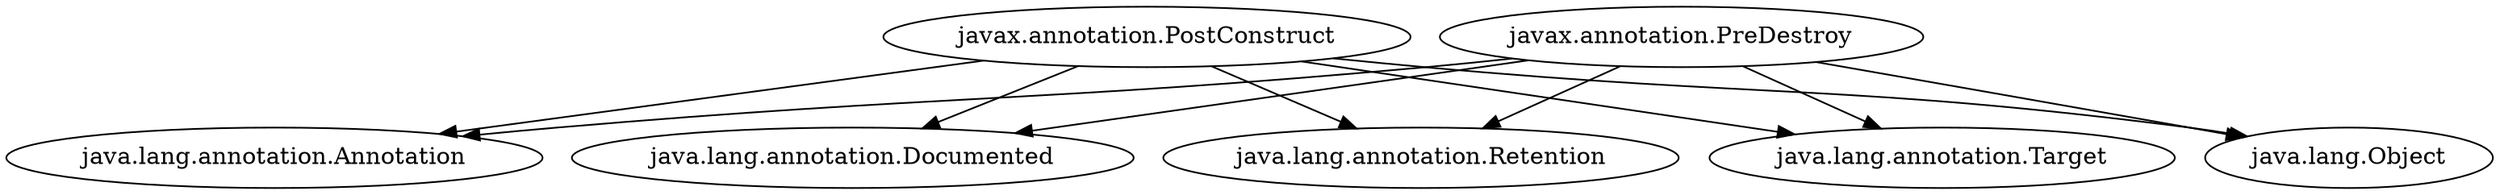 digraph "geronimo-annotation_1.0_spec-1.1.1.jar" {
    // Path: C:\Users\CHENLU~1\AppData\Local\Temp\VIA\201808200848028274\cp\geronimo-annotation_1.0_spec-1.1.1.jar
   "javax.annotation.PostConstruct"                   -> "java.lang.Object";
   "javax.annotation.PostConstruct"                   -> "java.lang.annotation.Annotation";
   "javax.annotation.PostConstruct"                   -> "java.lang.annotation.Documented";
   "javax.annotation.PostConstruct"                   -> "java.lang.annotation.Retention";
   "javax.annotation.PostConstruct"                   -> "java.lang.annotation.Target";
   "javax.annotation.PreDestroy"                      -> "java.lang.Object";
   "javax.annotation.PreDestroy"                      -> "java.lang.annotation.Annotation";
   "javax.annotation.PreDestroy"                      -> "java.lang.annotation.Documented";
   "javax.annotation.PreDestroy"                      -> "java.lang.annotation.Retention";
   "javax.annotation.PreDestroy"                      -> "java.lang.annotation.Target";
}
